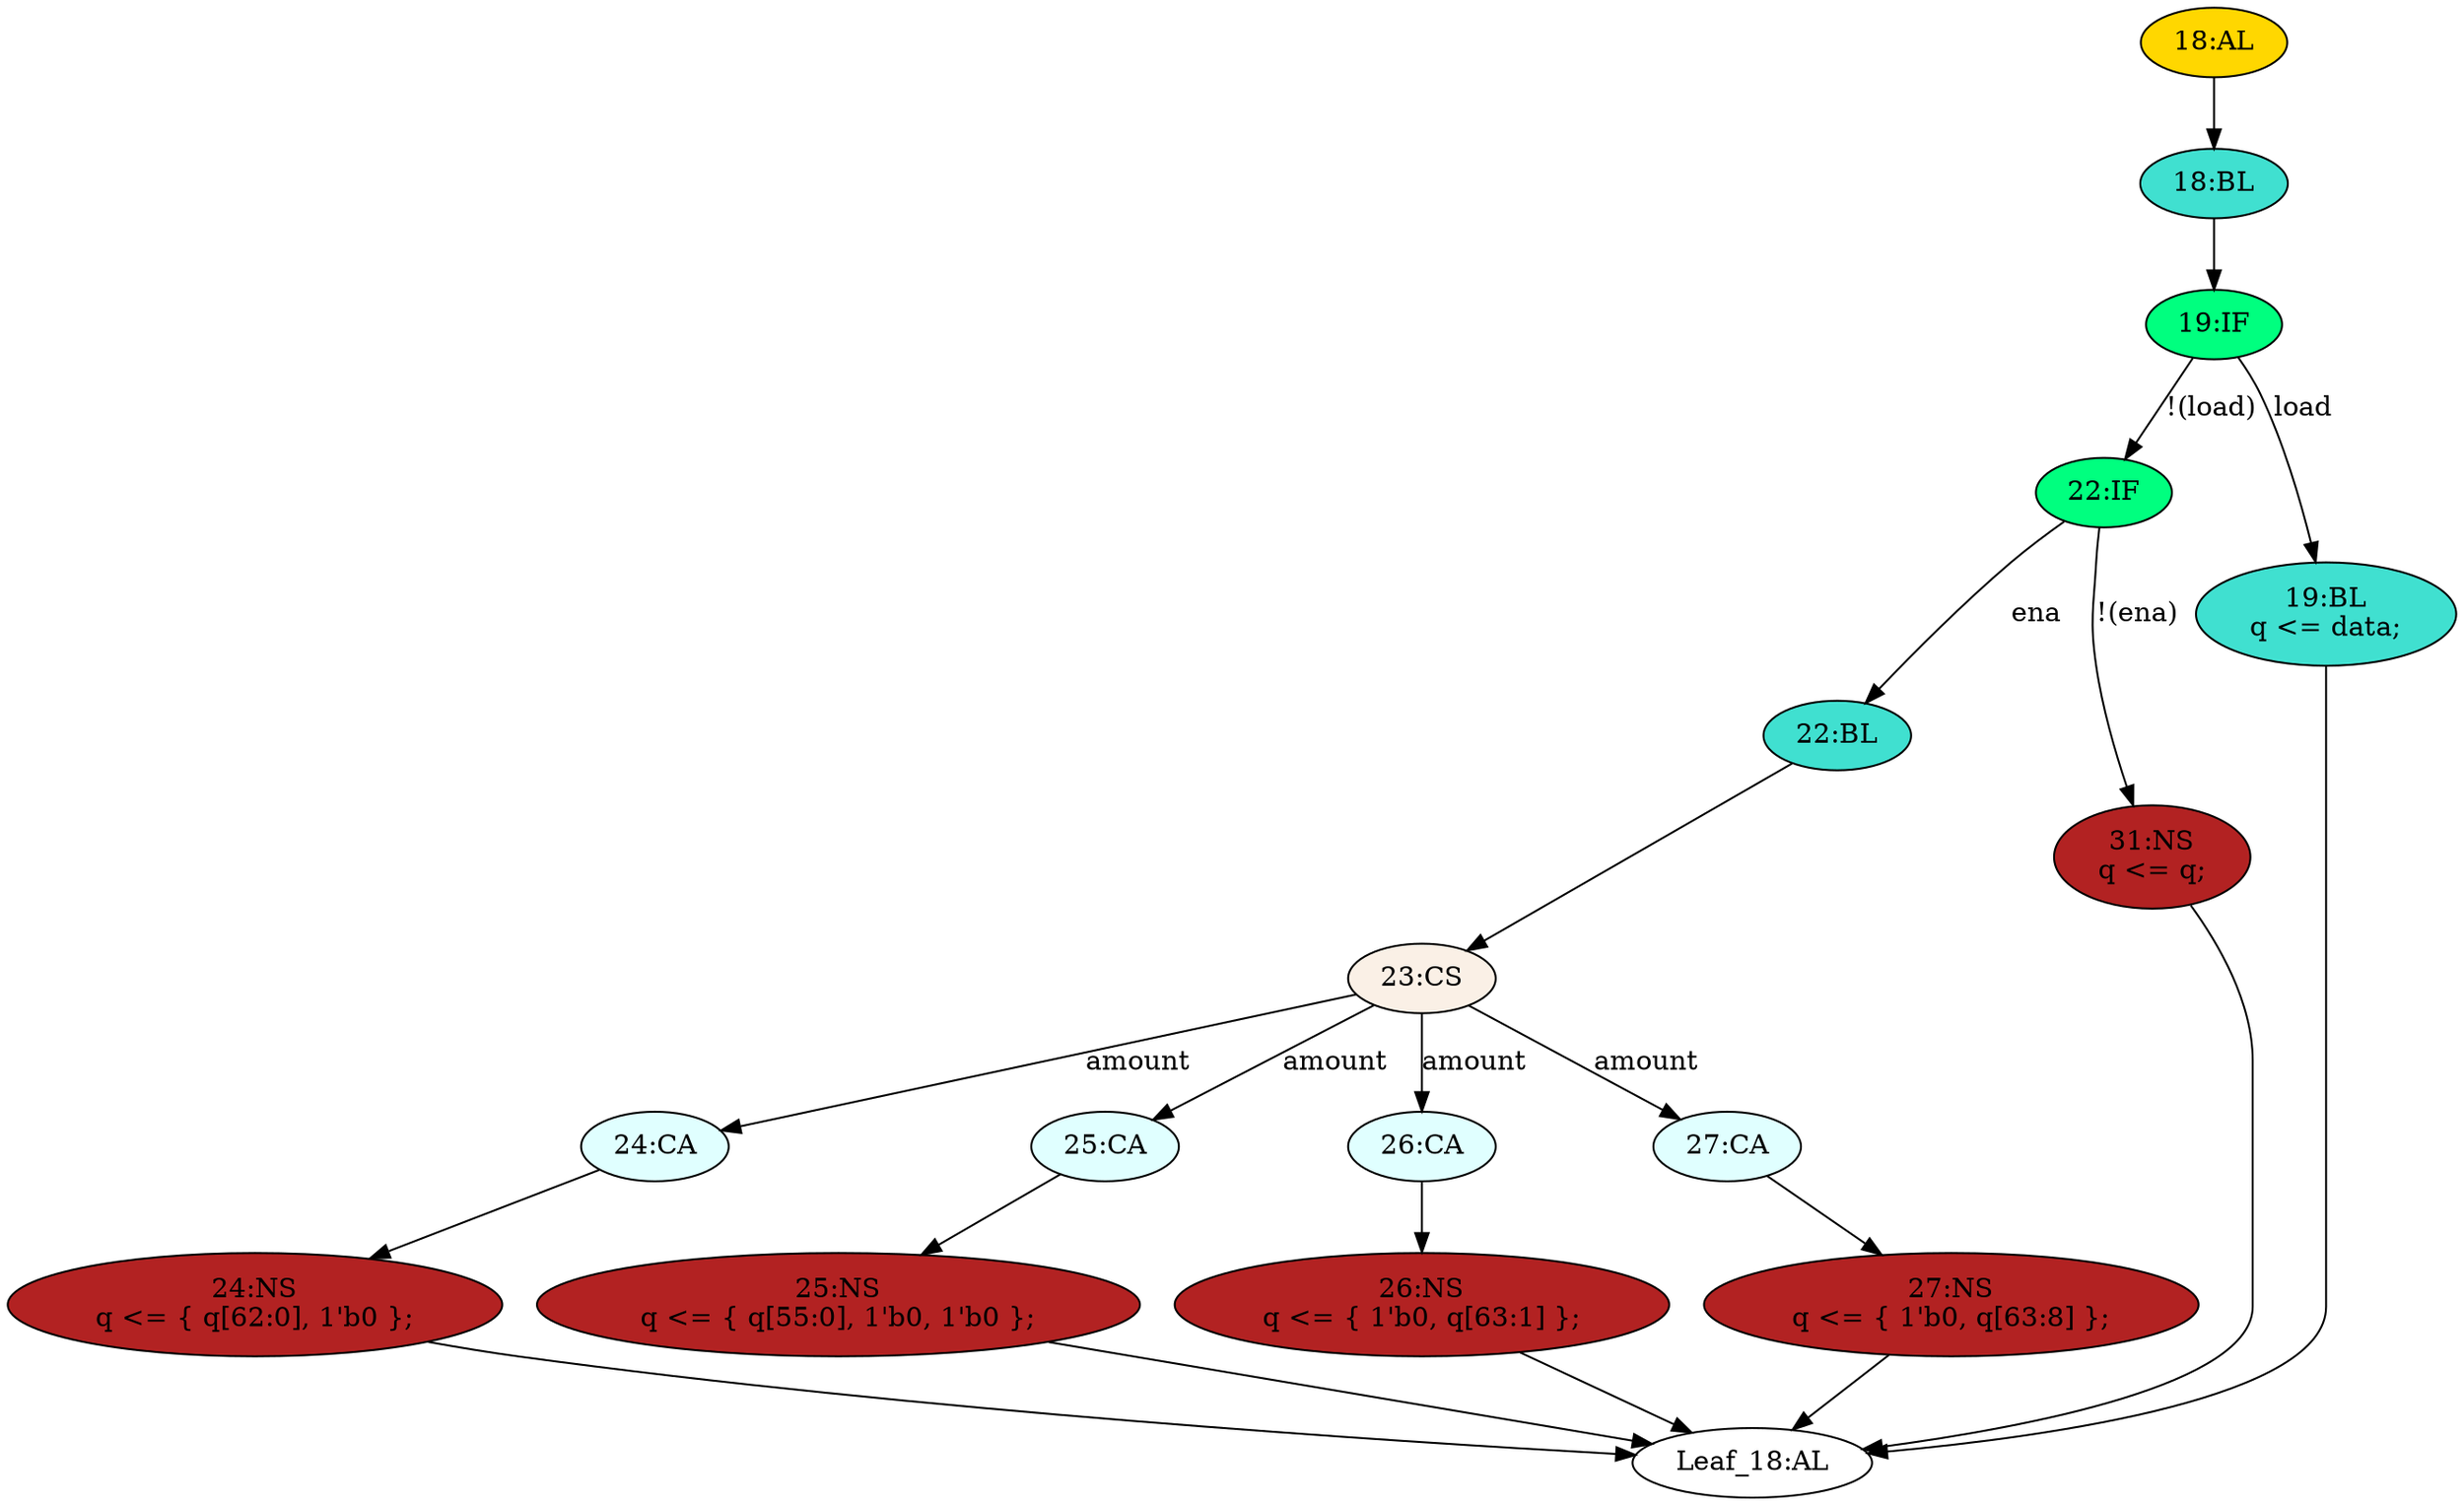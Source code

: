 strict digraph "" {
	node [label="\N"];
	"24:CA"	[ast="<pyverilog.vparser.ast.Case object at 0x7f769af9c4d0>",
		fillcolor=lightcyan,
		label="24:CA",
		statements="[]",
		style=filled,
		typ=Case];
	"24:NS"	[ast="<pyverilog.vparser.ast.NonblockingSubstitution object at 0x7f769af9c610>",
		fillcolor=firebrick,
		label="24:NS
q <= { q[62:0], 1'b0 };",
		statements="[<pyverilog.vparser.ast.NonblockingSubstitution object at 0x7f769af9c610>]",
		style=filled,
		typ=NonblockingSubstitution];
	"24:CA" -> "24:NS"	[cond="[]",
		lineno=None];
	"22:IF"	[ast="<pyverilog.vparser.ast.IfStatement object at 0x7f769af9c8d0>",
		fillcolor=springgreen,
		label="22:IF",
		statements="[]",
		style=filled,
		typ=IfStatement];
	"22:BL"	[ast="<pyverilog.vparser.ast.Block object at 0x7f769af9cad0>",
		fillcolor=turquoise,
		label="22:BL",
		statements="[]",
		style=filled,
		typ=Block];
	"22:IF" -> "22:BL"	[cond="['ena']",
		label=ena,
		lineno=22];
	"31:NS"	[ast="<pyverilog.vparser.ast.NonblockingSubstitution object at 0x7f769af9c950>",
		fillcolor=firebrick,
		label="31:NS
q <= q;",
		statements="[<pyverilog.vparser.ast.NonblockingSubstitution object at 0x7f769af9c950>]",
		style=filled,
		typ=NonblockingSubstitution];
	"22:IF" -> "31:NS"	[cond="['ena']",
		label="!(ena)",
		lineno=22];
	"19:BL"	[ast="<pyverilog.vparser.ast.Block object at 0x7f769afa9790>",
		fillcolor=turquoise,
		label="19:BL
q <= data;",
		statements="[<pyverilog.vparser.ast.NonblockingSubstitution object at 0x7f769afa9650>]",
		style=filled,
		typ=Block];
	"Leaf_18:AL"	[def_var="['q']",
		label="Leaf_18:AL"];
	"19:BL" -> "Leaf_18:AL"	[cond="[]",
		lineno=None];
	"23:CS"	[ast="<pyverilog.vparser.ast.CaseStatement object at 0x7f769af9cb10>",
		fillcolor=linen,
		label="23:CS",
		statements="[]",
		style=filled,
		typ=CaseStatement];
	"22:BL" -> "23:CS"	[cond="[]",
		lineno=None];
	"25:CA"	[ast="<pyverilog.vparser.ast.Case object at 0x7f769af9cbd0>",
		fillcolor=lightcyan,
		label="25:CA",
		statements="[]",
		style=filled,
		typ=Case];
	"25:NS"	[ast="<pyverilog.vparser.ast.NonblockingSubstitution object at 0x7f769af9cc50>",
		fillcolor=firebrick,
		label="25:NS
q <= { q[55:0], 1'b0, 1'b0 };",
		statements="[<pyverilog.vparser.ast.NonblockingSubstitution object at 0x7f769af9cc50>]",
		style=filled,
		typ=NonblockingSubstitution];
	"25:CA" -> "25:NS"	[cond="[]",
		lineno=None];
	"19:IF"	[ast="<pyverilog.vparser.ast.IfStatement object at 0x7f769afa9850>",
		fillcolor=springgreen,
		label="19:IF",
		statements="[]",
		style=filled,
		typ=IfStatement];
	"19:IF" -> "22:IF"	[cond="['load']",
		label="!(load)",
		lineno=19];
	"19:IF" -> "19:BL"	[cond="['load']",
		label=load,
		lineno=19];
	"23:CS" -> "24:CA"	[cond="['amount']",
		label=amount,
		lineno=23];
	"23:CS" -> "25:CA"	[cond="['amount']",
		label=amount,
		lineno=23];
	"26:CA"	[ast="<pyverilog.vparser.ast.Case object at 0x7f769af9cf10>",
		fillcolor=lightcyan,
		label="26:CA",
		statements="[]",
		style=filled,
		typ=Case];
	"23:CS" -> "26:CA"	[cond="['amount']",
		label=amount,
		lineno=23];
	"27:CA"	[ast="<pyverilog.vparser.ast.Case object at 0x7f769afa9290>",
		fillcolor=lightcyan,
		label="27:CA",
		statements="[]",
		style=filled,
		typ=Case];
	"23:CS" -> "27:CA"	[cond="['amount']",
		label=amount,
		lineno=23];
	"31:NS" -> "Leaf_18:AL"	[cond="[]",
		lineno=None];
	"18:BL"	[ast="<pyverilog.vparser.ast.Block object at 0x7f769afa98d0>",
		fillcolor=turquoise,
		label="18:BL",
		statements="[]",
		style=filled,
		typ=Block];
	"18:BL" -> "19:IF"	[cond="[]",
		lineno=None];
	"25:NS" -> "Leaf_18:AL"	[cond="[]",
		lineno=None];
	"26:NS"	[ast="<pyverilog.vparser.ast.NonblockingSubstitution object at 0x7f769af9cf90>",
		fillcolor=firebrick,
		label="26:NS
q <= { 1'b0, q[63:1] };",
		statements="[<pyverilog.vparser.ast.NonblockingSubstitution object at 0x7f769af9cf90>]",
		style=filled,
		typ=NonblockingSubstitution];
	"26:NS" -> "Leaf_18:AL"	[cond="[]",
		lineno=None];
	"26:CA" -> "26:NS"	[cond="[]",
		lineno=None];
	"24:NS" -> "Leaf_18:AL"	[cond="[]",
		lineno=None];
	"27:NS"	[ast="<pyverilog.vparser.ast.NonblockingSubstitution object at 0x7f769afa9310>",
		fillcolor=firebrick,
		label="27:NS
q <= { 1'b0, q[63:8] };",
		statements="[<pyverilog.vparser.ast.NonblockingSubstitution object at 0x7f769afa9310>]",
		style=filled,
		typ=NonblockingSubstitution];
	"27:NS" -> "Leaf_18:AL"	[cond="[]",
		lineno=None];
	"27:CA" -> "27:NS"	[cond="[]",
		lineno=None];
	"18:AL"	[ast="<pyverilog.vparser.ast.Always object at 0x7f769afa9950>",
		clk_sens=True,
		fillcolor=gold,
		label="18:AL",
		sens="['clk']",
		statements="[]",
		style=filled,
		typ=Always,
		use_var="['load', 'ena', 'amount', 'data', 'q']"];
	"18:AL" -> "18:BL"	[cond="[]",
		lineno=None];
}
